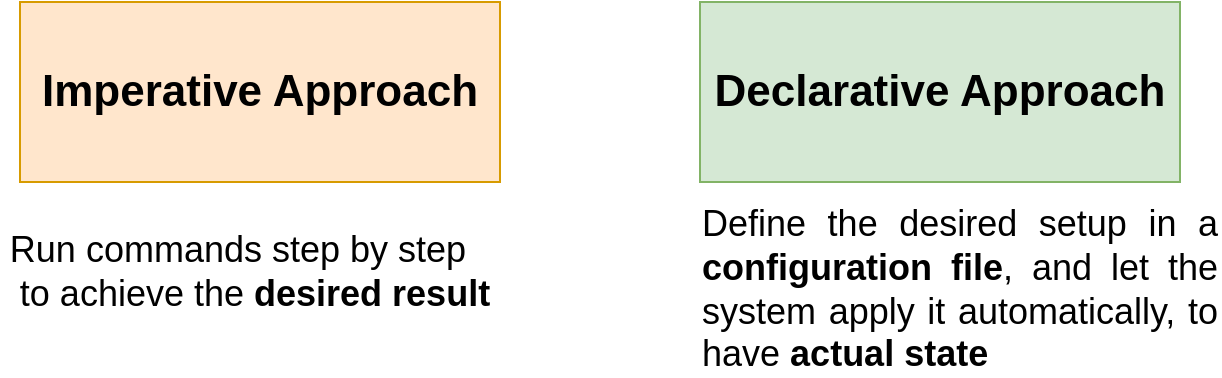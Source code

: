 <mxfile version="24.7.5">
  <diagram name="Methods" id="iBYcIc8HGlkRS3KNPkCv">
    <mxGraphModel dx="1038" dy="440" grid="1" gridSize="10" guides="1" tooltips="1" connect="1" arrows="1" fold="1" page="1" pageScale="1" pageWidth="850" pageHeight="1100" math="0" shadow="0">
      <root>
        <mxCell id="0" />
        <mxCell id="1" parent="0" />
        <mxCell id="VZKoo9HKzc9Uudtsrmzl-1" value="&lt;font style=&quot;font-size: 22px;&quot;&gt;&lt;b&gt;Imperative Approach&lt;/b&gt;&lt;/font&gt;" style="rounded=0;whiteSpace=wrap;html=1;fillColor=#ffe6cc;strokeColor=#d79b00;" parent="1" vertex="1">
          <mxGeometry x="120" y="160" width="240" height="90" as="geometry" />
        </mxCell>
        <mxCell id="VZKoo9HKzc9Uudtsrmzl-2" value="&lt;font style=&quot;font-size: 22px;&quot;&gt;&lt;b&gt;Declarative Approach&lt;/b&gt;&lt;/font&gt;" style="rounded=0;whiteSpace=wrap;html=1;fillColor=#d5e8d4;strokeColor=#82b366;" parent="1" vertex="1">
          <mxGeometry x="460" y="160" width="240" height="90" as="geometry" />
        </mxCell>
        <mxCell id="VZKoo9HKzc9Uudtsrmzl-3" value="&lt;div style=&quot;text-align: justify;&quot;&gt;&lt;span style=&quot;background-color: initial; font-size: 18px;&quot;&gt;Run commands step by step&lt;/span&gt;&lt;br&gt;&lt;/div&gt;&lt;font style=&quot;font-size: 18px;&quot;&gt;&lt;div style=&quot;text-align: justify;&quot;&gt;&lt;span style=&quot;background-color: initial;&quot;&gt;&amp;nbsp;to achieve the &lt;b&gt;desired result&lt;/b&gt;&lt;/span&gt;&lt;/div&gt;&lt;/font&gt;" style="text;html=1;align=center;verticalAlign=middle;whiteSpace=wrap;rounded=0;" parent="1" vertex="1">
          <mxGeometry x="110" y="280" width="250" height="30" as="geometry" />
        </mxCell>
        <mxCell id="VZKoo9HKzc9Uudtsrmzl-4" value="&lt;div style=&quot;text-align: justify;&quot;&gt;&lt;span style=&quot;font-size: 18px; background-color: initial;&quot;&gt;Define the desired setup in a &lt;b&gt;configuration file&lt;/b&gt;, and let the system apply it automatically, to have &lt;b&gt;actual state&lt;/b&gt;&lt;/span&gt;&lt;/div&gt;" style="text;html=1;align=center;verticalAlign=middle;whiteSpace=wrap;rounded=0;" parent="1" vertex="1">
          <mxGeometry x="460" y="284" width="260" height="40" as="geometry" />
        </mxCell>
      </root>
    </mxGraphModel>
  </diagram>
</mxfile>
